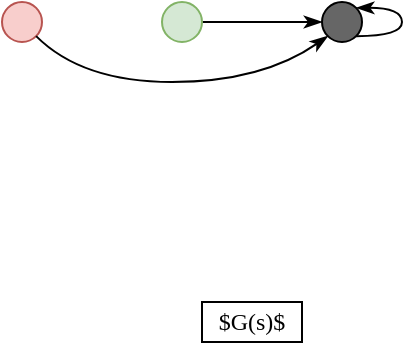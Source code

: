 <mxfile version="22.1.21" type="github">
  <diagram name="第 1 页" id="adxJvWafzfLS6Lv8L_2Y">
    <mxGraphModel dx="980" dy="637" grid="1" gridSize="10" guides="1" tooltips="1" connect="1" arrows="1" fold="1" page="1" pageScale="1" pageWidth="827" pageHeight="1169" math="1" shadow="0">
      <root>
        <mxCell id="0" />
        <mxCell id="1" parent="0" />
        <mxCell id="tVeDP6tvG05khZgqx8Kh-1" value="" style="ellipse;whiteSpace=wrap;html=1;aspect=fixed;fillColor=#f8cecc;strokeColor=#b85450;" vertex="1" parent="1">
          <mxGeometry x="120" y="560" width="20" height="20" as="geometry" />
        </mxCell>
        <mxCell id="tVeDP6tvG05khZgqx8Kh-11" value="" style="edgeStyle=orthogonalEdgeStyle;rounded=0;orthogonalLoop=1;jettySize=auto;html=1;endArrow=classicThin;endFill=1;" edge="1" parent="1" source="tVeDP6tvG05khZgqx8Kh-2" target="tVeDP6tvG05khZgqx8Kh-3">
          <mxGeometry relative="1" as="geometry" />
        </mxCell>
        <mxCell id="tVeDP6tvG05khZgqx8Kh-2" value="" style="ellipse;whiteSpace=wrap;html=1;aspect=fixed;fillColor=#d5e8d4;strokeColor=#82b366;" vertex="1" parent="1">
          <mxGeometry x="200" y="560" width="20" height="20" as="geometry" />
        </mxCell>
        <mxCell id="tVeDP6tvG05khZgqx8Kh-3" value="" style="ellipse;whiteSpace=wrap;html=1;aspect=fixed;fillColor=#666666;strokeColor=#000000;fillStyle=auto;" vertex="1" parent="1">
          <mxGeometry x="280" y="560" width="20" height="20" as="geometry" />
        </mxCell>
        <mxCell id="tVeDP6tvG05khZgqx8Kh-9" value="" style="curved=1;endArrow=classicThin;html=1;rounded=0;exitX=1;exitY=1;exitDx=0;exitDy=0;entryX=0;entryY=1;entryDx=0;entryDy=0;endFill=1;" edge="1" parent="1" source="tVeDP6tvG05khZgqx8Kh-1" target="tVeDP6tvG05khZgqx8Kh-3">
          <mxGeometry width="50" height="50" relative="1" as="geometry">
            <mxPoint x="260" y="770" as="sourcePoint" />
            <mxPoint x="310" y="720" as="targetPoint" />
            <Array as="points">
              <mxPoint x="160" y="600" />
              <mxPoint x="250" y="600" />
            </Array>
          </mxGeometry>
        </mxCell>
        <mxCell id="tVeDP6tvG05khZgqx8Kh-14" style="edgeStyle=orthogonalEdgeStyle;rounded=0;orthogonalLoop=1;jettySize=auto;html=1;exitX=1;exitY=1;exitDx=0;exitDy=0;entryX=1;entryY=0;entryDx=0;entryDy=0;curved=1;endArrow=classicThin;endFill=1;" edge="1" parent="1" source="tVeDP6tvG05khZgqx8Kh-3" target="tVeDP6tvG05khZgqx8Kh-3">
          <mxGeometry relative="1" as="geometry">
            <Array as="points">
              <mxPoint x="320" y="577" />
              <mxPoint x="320" y="563" />
            </Array>
          </mxGeometry>
        </mxCell>
        <mxCell id="tVeDP6tvG05khZgqx8Kh-15" value="&lt;font face=&quot;Times New Roman&quot;&gt;$G(s)$&lt;/font&gt;" style="rounded=0;whiteSpace=wrap;html=1;" vertex="1" parent="1">
          <mxGeometry x="220" y="710" width="50" height="20" as="geometry" />
        </mxCell>
      </root>
    </mxGraphModel>
  </diagram>
</mxfile>
